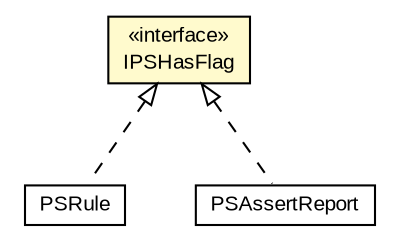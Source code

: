 #!/usr/local/bin/dot
#
# Class diagram 
# Generated by UMLGraph version 5.1 (http://www.umlgraph.org/)
#

digraph G {
	edge [fontname="arial",fontsize=10,labelfontname="arial",labelfontsize=10];
	node [fontname="arial",fontsize=10,shape=plaintext];
	nodesep=0.25;
	ranksep=0.5;
	// com.helger.schematron.pure.model.PSRule
	c11080 [label=<<table title="com.helger.schematron.pure.model.PSRule" border="0" cellborder="1" cellspacing="0" cellpadding="2" port="p" href="./PSRule.html">
		<tr><td><table border="0" cellspacing="0" cellpadding="1">
<tr><td align="center" balign="center"> PSRule </td></tr>
		</table></td></tr>
		</table>>, fontname="arial", fontcolor="black", fontsize=10.0];
	// com.helger.schematron.pure.model.PSAssertReport
	c11098 [label=<<table title="com.helger.schematron.pure.model.PSAssertReport" border="0" cellborder="1" cellspacing="0" cellpadding="2" port="p" href="./PSAssertReport.html">
		<tr><td><table border="0" cellspacing="0" cellpadding="1">
<tr><td align="center" balign="center"> PSAssertReport </td></tr>
		</table></td></tr>
		</table>>, fontname="arial", fontcolor="black", fontsize=10.0];
	// com.helger.schematron.pure.model.IPSHasFlag
	c11110 [label=<<table title="com.helger.schematron.pure.model.IPSHasFlag" border="0" cellborder="1" cellspacing="0" cellpadding="2" port="p" bgcolor="lemonChiffon" href="./IPSHasFlag.html">
		<tr><td><table border="0" cellspacing="0" cellpadding="1">
<tr><td align="center" balign="center"> &#171;interface&#187; </td></tr>
<tr><td align="center" balign="center"> IPSHasFlag </td></tr>
		</table></td></tr>
		</table>>, fontname="arial", fontcolor="black", fontsize=10.0];
	//com.helger.schematron.pure.model.PSRule implements com.helger.schematron.pure.model.IPSHasFlag
	c11110:p -> c11080:p [dir=back,arrowtail=empty,style=dashed];
	//com.helger.schematron.pure.model.PSAssertReport implements com.helger.schematron.pure.model.IPSHasFlag
	c11110:p -> c11098:p [dir=back,arrowtail=empty,style=dashed];
}

